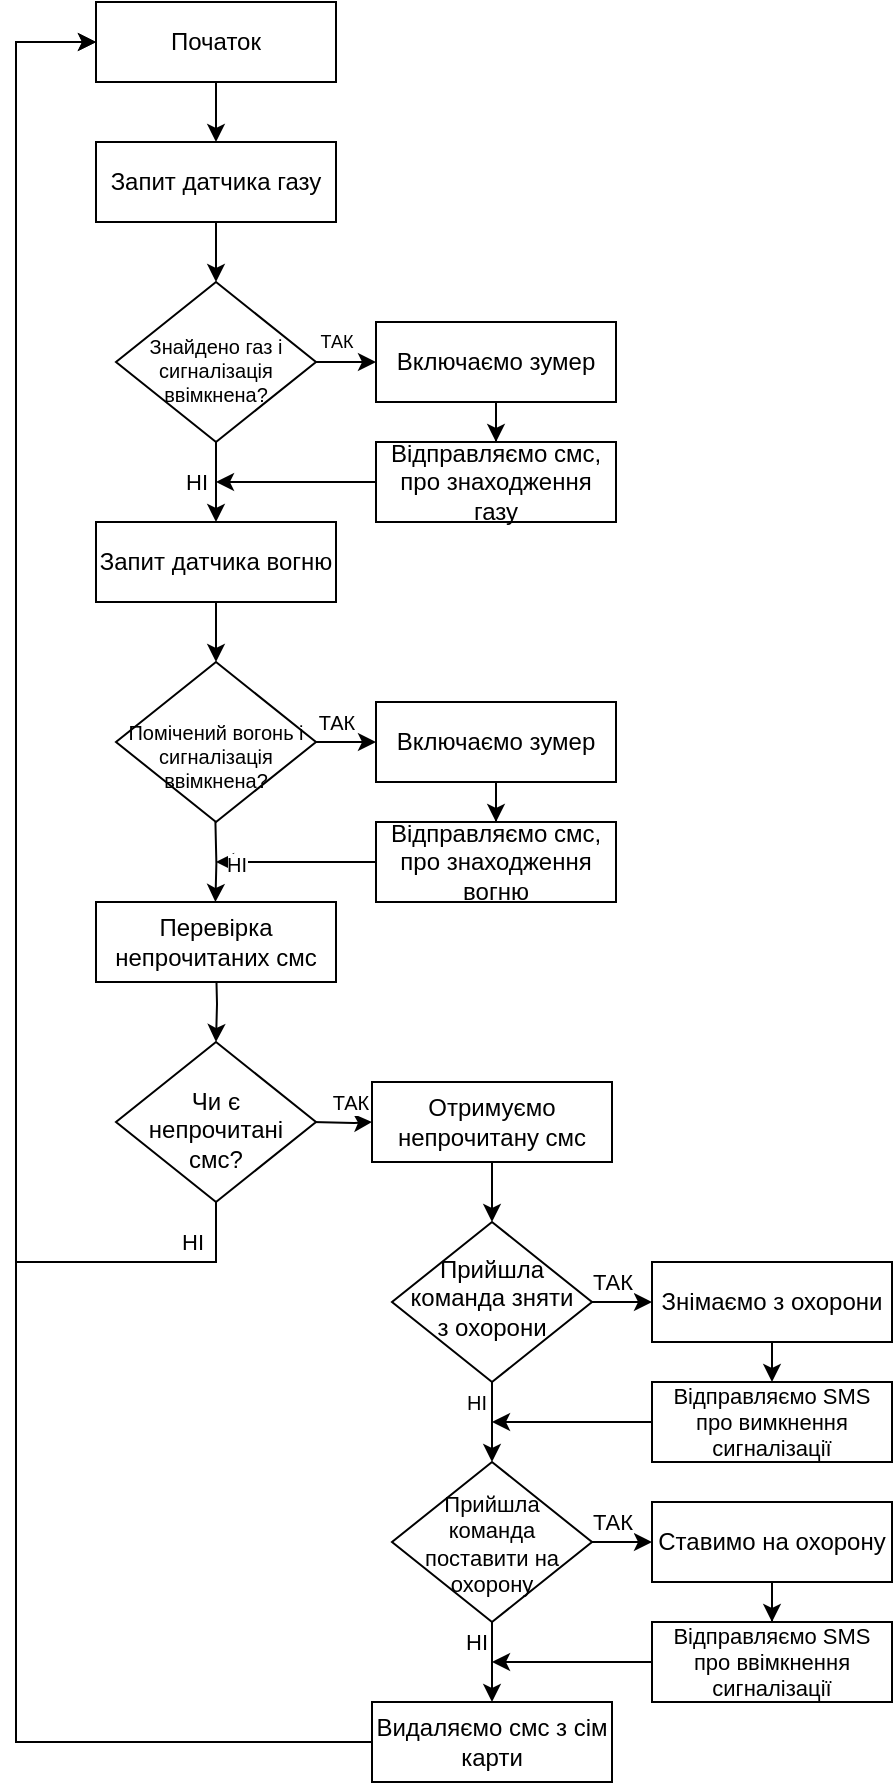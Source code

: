 <mxfile version="13.2.4" type="google"><diagram id="C5RBs43oDa-KdzZeNtuy" name="Page-1"><mxGraphModel dx="868" dy="433" grid="1" gridSize="10" guides="1" tooltips="1" connect="1" arrows="1" fold="1" page="1" pageScale="1" pageWidth="827" pageHeight="1169" math="0" shadow="0"><root><mxCell id="WIyWlLk6GJQsqaUBKTNV-0"/><mxCell id="WIyWlLk6GJQsqaUBKTNV-1" parent="WIyWlLk6GJQsqaUBKTNV-0"/><mxCell id="ONkd6aEtxCcuUOI0R1ew-57" value="" style="edgeStyle=orthogonalEdgeStyle;rounded=0;orthogonalLoop=1;jettySize=auto;html=1;startArrow=none;startFill=0;sourcePerimeterSpacing=0;endArrow=classic;endFill=1;fontSize=9;" parent="WIyWlLk6GJQsqaUBKTNV-1" source="AZb1ZSCch0IIu30q-Iyb-4" target="ONkd6aEtxCcuUOI0R1ew-55" edge="1"><mxGeometry relative="1" as="geometry"/></mxCell><mxCell id="AZb1ZSCch0IIu30q-Iyb-4" value="&lt;span&gt;Запит датчика газу&lt;/span&gt;" style="rounded=0;whiteSpace=wrap;html=1;" parent="WIyWlLk6GJQsqaUBKTNV-1" vertex="1"><mxGeometry x="160" y="90" width="120" height="40" as="geometry"/></mxCell><mxCell id="ONkd6aEtxCcuUOI0R1ew-75" value="" style="edgeStyle=orthogonalEdgeStyle;rounded=0;orthogonalLoop=1;jettySize=auto;html=1;startArrow=none;startFill=0;sourcePerimeterSpacing=0;endArrow=classic;endFill=1;fontSize=10;" parent="WIyWlLk6GJQsqaUBKTNV-1" target="ONkd6aEtxCcuUOI0R1ew-74" edge="1"><mxGeometry relative="1" as="geometry"><mxPoint x="220" y="500" as="sourcePoint"/></mxGeometry></mxCell><mxCell id="AZb1ZSCch0IIu30q-Iyb-6" value="&lt;span&gt;Перевірка непрочитаних смс&lt;/span&gt;" style="rounded=0;whiteSpace=wrap;html=1;" parent="WIyWlLk6GJQsqaUBKTNV-1" vertex="1"><mxGeometry x="160" y="470" width="120" height="40" as="geometry"/></mxCell><mxCell id="AZb1ZSCch0IIu30q-Iyb-18" value="" style="edgeStyle=orthogonalEdgeStyle;rounded=0;orthogonalLoop=1;jettySize=auto;html=1;" parent="WIyWlLk6GJQsqaUBKTNV-1" source="AZb1ZSCch0IIu30q-Iyb-15" target="AZb1ZSCch0IIu30q-Iyb-4" edge="1"><mxGeometry relative="1" as="geometry"/></mxCell><mxCell id="AZb1ZSCch0IIu30q-Iyb-15" value="&lt;span&gt;Початок&lt;/span&gt;" style="rounded=0;whiteSpace=wrap;html=1;" parent="WIyWlLk6GJQsqaUBKTNV-1" vertex="1"><mxGeometry x="160" y="20" width="120" height="40" as="geometry"/></mxCell><mxCell id="ONkd6aEtxCcuUOI0R1ew-2" value="" style="edgeStyle=orthogonalEdgeStyle;rounded=0;orthogonalLoop=1;jettySize=auto;html=1;" parent="WIyWlLk6GJQsqaUBKTNV-1" source="ONkd6aEtxCcuUOI0R1ew-0" target="ONkd6aEtxCcuUOI0R1ew-1" edge="1"><mxGeometry relative="1" as="geometry"/></mxCell><mxCell id="ONkd6aEtxCcuUOI0R1ew-0" value="&lt;span&gt;Включаємо зумер&lt;/span&gt;" style="rounded=0;whiteSpace=wrap;html=1;" parent="WIyWlLk6GJQsqaUBKTNV-1" vertex="1"><mxGeometry x="300" y="180" width="120" height="40" as="geometry"/></mxCell><mxCell id="ONkd6aEtxCcuUOI0R1ew-71" value="" style="edgeStyle=orthogonalEdgeStyle;rounded=0;orthogonalLoop=1;jettySize=auto;html=1;startArrow=none;startFill=0;sourcePerimeterSpacing=0;endArrow=classic;endFill=1;fontSize=10;" parent="WIyWlLk6GJQsqaUBKTNV-1" source="ONkd6aEtxCcuUOI0R1ew-1" edge="1"><mxGeometry relative="1" as="geometry"><mxPoint x="220" y="260" as="targetPoint"/></mxGeometry></mxCell><mxCell id="ONkd6aEtxCcuUOI0R1ew-1" value="&lt;span style=&quot;font-size: 12px;&quot;&gt;Відправляємо смс, про знаходження газу&lt;/span&gt;" style="rounded=0;whiteSpace=wrap;html=1;fontSize=12;" parent="WIyWlLk6GJQsqaUBKTNV-1" vertex="1"><mxGeometry x="300" y="240" width="120" height="40" as="geometry"/></mxCell><mxCell id="ONkd6aEtxCcuUOI0R1ew-43" value="" style="edgeStyle=orthogonalEdgeStyle;rounded=0;orthogonalLoop=1;jettySize=auto;html=1;startArrow=none;startFill=0;sourcePerimeterSpacing=0;endArrow=classic;endFill=1;fontSize=11;" parent="WIyWlLk6GJQsqaUBKTNV-1" source="ONkd6aEtxCcuUOI0R1ew-6" target="ONkd6aEtxCcuUOI0R1ew-9" edge="1"><mxGeometry relative="1" as="geometry"/></mxCell><mxCell id="ONkd6aEtxCcuUOI0R1ew-6" value="&lt;span&gt;Включаємо зумер&lt;/span&gt;" style="rounded=0;whiteSpace=wrap;html=1;" parent="WIyWlLk6GJQsqaUBKTNV-1" vertex="1"><mxGeometry x="300" y="370" width="120" height="40" as="geometry"/></mxCell><mxCell id="ONkd6aEtxCcuUOI0R1ew-73" value="" style="edgeStyle=orthogonalEdgeStyle;rounded=0;orthogonalLoop=1;jettySize=auto;html=1;startArrow=none;startFill=0;sourcePerimeterSpacing=0;endArrow=classic;endFill=1;fontSize=10;" parent="WIyWlLk6GJQsqaUBKTNV-1" source="ONkd6aEtxCcuUOI0R1ew-9" edge="1"><mxGeometry relative="1" as="geometry"><mxPoint x="220" y="450" as="targetPoint"/></mxGeometry></mxCell><mxCell id="ONkd6aEtxCcuUOI0R1ew-9" value="&lt;span&gt;Відправляємо смс, про знаходження вогню&lt;/span&gt;" style="rounded=0;whiteSpace=wrap;html=1;" parent="WIyWlLk6GJQsqaUBKTNV-1" vertex="1"><mxGeometry x="300" y="430" width="120" height="40" as="geometry"/></mxCell><mxCell id="ONkd6aEtxCcuUOI0R1ew-79" value="" style="edgeStyle=orthogonalEdgeStyle;rounded=0;orthogonalLoop=1;jettySize=auto;html=1;startArrow=none;startFill=0;sourcePerimeterSpacing=0;endArrow=classic;endFill=1;fontSize=10;" parent="WIyWlLk6GJQsqaUBKTNV-1" source="ONkd6aEtxCcuUOI0R1ew-12" target="ONkd6aEtxCcuUOI0R1ew-15" edge="1"><mxGeometry relative="1" as="geometry"/></mxCell><mxCell id="ONkd6aEtxCcuUOI0R1ew-12" value="&lt;span&gt;Отримуємо непрочитану смс&lt;/span&gt;" style="rounded=0;whiteSpace=wrap;html=1;" parent="WIyWlLk6GJQsqaUBKTNV-1" vertex="1"><mxGeometry x="298" y="560" width="120" height="40" as="geometry"/></mxCell><mxCell id="ONkd6aEtxCcuUOI0R1ew-80" value="НІ" style="edgeStyle=orthogonalEdgeStyle;rounded=0;orthogonalLoop=1;jettySize=auto;html=1;startArrow=none;startFill=0;sourcePerimeterSpacing=0;endArrow=classic;endFill=1;fontSize=10;" parent="WIyWlLk6GJQsqaUBKTNV-1" source="ONkd6aEtxCcuUOI0R1ew-15" target="ONkd6aEtxCcuUOI0R1ew-16" edge="1"><mxGeometry x="-0.5" y="-8" relative="1" as="geometry"><mxPoint as="offset"/></mxGeometry></mxCell><mxCell id="g10g6yTYx49ixWO4XhKk-18" value="ТАК" style="edgeStyle=orthogonalEdgeStyle;rounded=0;orthogonalLoop=1;jettySize=auto;html=1;" parent="WIyWlLk6GJQsqaUBKTNV-1" source="ONkd6aEtxCcuUOI0R1ew-15" target="g10g6yTYx49ixWO4XhKk-0" edge="1"><mxGeometry x="0.2" y="10" relative="1" as="geometry"><mxPoint as="offset"/></mxGeometry></mxCell><mxCell id="ONkd6aEtxCcuUOI0R1ew-15" value="Прийшла команда зняти з охорони" style="rhombus;whiteSpace=wrap;html=1;shadow=0;fontFamily=Helvetica;fontSize=12;align=center;strokeWidth=1;spacing=6;spacingTop=-4;" parent="WIyWlLk6GJQsqaUBKTNV-1" vertex="1"><mxGeometry x="308" y="630" width="100" height="80" as="geometry"/></mxCell><mxCell id="ONkd6aEtxCcuUOI0R1ew-32" value="НІ" style="edgeStyle=orthogonalEdgeStyle;rounded=0;orthogonalLoop=1;jettySize=auto;html=1;" parent="WIyWlLk6GJQsqaUBKTNV-1" source="ONkd6aEtxCcuUOI0R1ew-16" target="ONkd6aEtxCcuUOI0R1ew-22" edge="1"><mxGeometry x="-0.5" y="-8" relative="1" as="geometry"><mxPoint as="offset"/></mxGeometry></mxCell><mxCell id="g10g6yTYx49ixWO4XhKk-4" value="ТАК" style="edgeStyle=orthogonalEdgeStyle;rounded=0;orthogonalLoop=1;jettySize=auto;html=1;" parent="WIyWlLk6GJQsqaUBKTNV-1" source="ONkd6aEtxCcuUOI0R1ew-16" target="g10g6yTYx49ixWO4XhKk-1" edge="1"><mxGeometry x="0.2" y="10" relative="1" as="geometry"><mxPoint as="offset"/></mxGeometry></mxCell><mxCell id="ONkd6aEtxCcuUOI0R1ew-16" value="Прийшла команда поставити на охорону" style="rhombus;whiteSpace=wrap;html=1;shadow=0;fontFamily=Helvetica;fontSize=11;align=center;strokeWidth=1;spacing=6;spacingTop=2;" parent="WIyWlLk6GJQsqaUBKTNV-1" vertex="1"><mxGeometry x="308" y="750" width="100" height="80" as="geometry"/></mxCell><mxCell id="g10g6yTYx49ixWO4XhKk-22" value="" style="edgeStyle=orthogonalEdgeStyle;rounded=0;orthogonalLoop=1;jettySize=auto;html=1;entryX=0;entryY=0.5;entryDx=0;entryDy=0;" parent="WIyWlLk6GJQsqaUBKTNV-1" source="ONkd6aEtxCcuUOI0R1ew-22" target="AZb1ZSCch0IIu30q-Iyb-15" edge="1"><mxGeometry relative="1" as="geometry"><mxPoint x="160" y="35" as="targetPoint"/><Array as="points"><mxPoint x="120" y="890"/><mxPoint x="120" y="40"/></Array></mxGeometry></mxCell><mxCell id="ONkd6aEtxCcuUOI0R1ew-22" value="&lt;span&gt;Видаляємо смс з сім карти&lt;/span&gt;" style="rounded=0;whiteSpace=wrap;html=1;" parent="WIyWlLk6GJQsqaUBKTNV-1" vertex="1"><mxGeometry x="298" y="870" width="120" height="40" as="geometry"/></mxCell><mxCell id="g10g6yTYx49ixWO4XhKk-20" value="" style="edgeStyle=orthogonalEdgeStyle;rounded=0;orthogonalLoop=1;jettySize=auto;html=1;" parent="WIyWlLk6GJQsqaUBKTNV-1" source="ONkd6aEtxCcuUOI0R1ew-23" edge="1"><mxGeometry relative="1" as="geometry"><mxPoint x="358.0" y="730" as="targetPoint"/></mxGeometry></mxCell><mxCell id="ONkd6aEtxCcuUOI0R1ew-23" value="Відправляємо SMS про вимкнення сигналізації" style="rounded=0;whiteSpace=wrap;html=1;fontSize=11;" parent="WIyWlLk6GJQsqaUBKTNV-1" vertex="1"><mxGeometry x="438" y="710" width="120" height="40" as="geometry"/></mxCell><mxCell id="ONkd6aEtxCcuUOI0R1ew-58" value="ТАК" style="edgeStyle=orthogonalEdgeStyle;rounded=0;orthogonalLoop=1;jettySize=auto;html=1;startArrow=none;startFill=0;sourcePerimeterSpacing=0;endArrow=classic;endFill=1;fontSize=9;" parent="WIyWlLk6GJQsqaUBKTNV-1" source="ONkd6aEtxCcuUOI0R1ew-55" target="ONkd6aEtxCcuUOI0R1ew-0" edge="1"><mxGeometry x="0.2" y="10" relative="1" as="geometry"><mxPoint as="offset"/></mxGeometry></mxCell><mxCell id="ONkd6aEtxCcuUOI0R1ew-92" value="НІ" style="edgeStyle=orthogonalEdgeStyle;rounded=0;orthogonalLoop=1;jettySize=auto;html=1;startArrow=none;startFill=0;sourcePerimeterSpacing=0;endArrow=classic;endFill=1;fontSize=11;" parent="WIyWlLk6GJQsqaUBKTNV-1" source="ONkd6aEtxCcuUOI0R1ew-55" target="ONkd6aEtxCcuUOI0R1ew-91" edge="1"><mxGeometry y="-10" relative="1" as="geometry"><mxPoint as="offset"/></mxGeometry></mxCell><mxCell id="ONkd6aEtxCcuUOI0R1ew-55" value="&lt;span style=&quot;font-size: 10px&quot;&gt;Знайдено газ і сигналізація ввімкнена?&lt;/span&gt;" style="rhombus;whiteSpace=wrap;html=1;shadow=0;fontFamily=Helvetica;fontSize=10;align=center;strokeWidth=1;spacing=6;spacingTop=7;" parent="WIyWlLk6GJQsqaUBKTNV-1" vertex="1"><mxGeometry x="170" y="160" width="100" height="80" as="geometry"/></mxCell><mxCell id="ONkd6aEtxCcuUOI0R1ew-68" value="НІ" style="edgeStyle=orthogonalEdgeStyle;rounded=0;orthogonalLoop=1;jettySize=auto;html=1;startArrow=none;startFill=0;sourcePerimeterSpacing=0;endArrow=classic;endFill=1;fontSize=10;" parent="WIyWlLk6GJQsqaUBKTNV-1" edge="1"><mxGeometry y="-10" relative="1" as="geometry"><mxPoint x="219.71" y="430" as="sourcePoint"/><mxPoint x="219.71" y="470" as="targetPoint"/><mxPoint as="offset"/></mxGeometry></mxCell><mxCell id="ONkd6aEtxCcuUOI0R1ew-69" value="ТАК" style="edgeStyle=orthogonalEdgeStyle;rounded=0;orthogonalLoop=1;jettySize=auto;html=1;startArrow=none;startFill=0;sourcePerimeterSpacing=0;endArrow=classic;endFill=1;fontSize=10;exitX=1;exitY=0.5;exitDx=0;exitDy=0;" parent="WIyWlLk6GJQsqaUBKTNV-1" source="ONkd6aEtxCcuUOI0R1ew-59" target="ONkd6aEtxCcuUOI0R1ew-6" edge="1"><mxGeometry x="-0.601" y="10" relative="1" as="geometry"><mxPoint x="270" y="380" as="sourcePoint"/><mxPoint as="offset"/></mxGeometry></mxCell><mxCell id="ONkd6aEtxCcuUOI0R1ew-59" value="&lt;font style=&quot;font-size: 10px&quot;&gt;Помічений вогонь і сигналізація ввімкнена?&lt;/font&gt;" style="rhombus;whiteSpace=wrap;html=1;shadow=0;fontFamily=Helvetica;fontSize=10;align=center;strokeWidth=1;spacing=6;spacingTop=13;verticalAlign=middle;" parent="WIyWlLk6GJQsqaUBKTNV-1" vertex="1"><mxGeometry x="170" y="350" width="100" height="80" as="geometry"/></mxCell><mxCell id="ONkd6aEtxCcuUOI0R1ew-78" value="ТАК" style="edgeStyle=orthogonalEdgeStyle;rounded=0;orthogonalLoop=1;jettySize=auto;html=1;startArrow=none;startFill=0;sourcePerimeterSpacing=0;endArrow=classic;endFill=1;fontSize=10;" parent="WIyWlLk6GJQsqaUBKTNV-1" target="ONkd6aEtxCcuUOI0R1ew-12" edge="1"><mxGeometry x="0.2" y="10" relative="1" as="geometry"><mxPoint x="268" y="580" as="sourcePoint"/><mxPoint as="offset"/></mxGeometry></mxCell><mxCell id="ONkd6aEtxCcuUOI0R1ew-90" value="НІ" style="edgeStyle=orthogonalEdgeStyle;rounded=0;orthogonalLoop=1;jettySize=auto;html=1;startArrow=none;startFill=0;sourcePerimeterSpacing=0;endArrow=classic;endFill=1;fontSize=11;entryX=0;entryY=0.5;entryDx=0;entryDy=0;" parent="WIyWlLk6GJQsqaUBKTNV-1" source="ONkd6aEtxCcuUOI0R1ew-74" target="AZb1ZSCch0IIu30q-Iyb-15" edge="1"><mxGeometry x="-0.892" y="-10" relative="1" as="geometry"><mxPoint x="220" y="630" as="targetPoint"/><Array as="points"><mxPoint x="220" y="650"/><mxPoint x="120" y="650"/><mxPoint x="120" y="40"/></Array><mxPoint as="offset"/></mxGeometry></mxCell><mxCell id="ONkd6aEtxCcuUOI0R1ew-74" value="&lt;span style=&quot;font-size: 12px&quot;&gt;Чи є непрочитані смс?&lt;/span&gt;" style="rhombus;whiteSpace=wrap;html=1;shadow=0;fontFamily=Helvetica;fontSize=10;align=center;strokeWidth=1;spacing=6;spacingTop=7;verticalAlign=middle;" parent="WIyWlLk6GJQsqaUBKTNV-1" vertex="1"><mxGeometry x="170" y="540" width="100" height="80" as="geometry"/></mxCell><mxCell id="g10g6yTYx49ixWO4XhKk-16" value="" style="edgeStyle=orthogonalEdgeStyle;rounded=0;orthogonalLoop=1;jettySize=auto;html=1;" parent="WIyWlLk6GJQsqaUBKTNV-1" source="ONkd6aEtxCcuUOI0R1ew-26" edge="1"><mxGeometry relative="1" as="geometry"><mxPoint x="358.0" y="850" as="targetPoint"/></mxGeometry></mxCell><mxCell id="ONkd6aEtxCcuUOI0R1ew-26" value="Відправляємо SMS про ввімкнення сигналізації" style="rounded=0;whiteSpace=wrap;html=1;fontSize=11;" parent="WIyWlLk6GJQsqaUBKTNV-1" vertex="1"><mxGeometry x="438" y="830" width="120" height="40" as="geometry"/></mxCell><mxCell id="ONkd6aEtxCcuUOI0R1ew-93" value="" style="edgeStyle=orthogonalEdgeStyle;rounded=0;orthogonalLoop=1;jettySize=auto;html=1;startArrow=none;startFill=0;sourcePerimeterSpacing=0;endArrow=classic;endFill=1;fontSize=11;" parent="WIyWlLk6GJQsqaUBKTNV-1" source="ONkd6aEtxCcuUOI0R1ew-91" target="ONkd6aEtxCcuUOI0R1ew-59" edge="1"><mxGeometry relative="1" as="geometry"/></mxCell><mxCell id="ONkd6aEtxCcuUOI0R1ew-91" value="&lt;span&gt;Запит датчика вогню&lt;/span&gt;" style="rounded=0;whiteSpace=wrap;html=1;" parent="WIyWlLk6GJQsqaUBKTNV-1" vertex="1"><mxGeometry x="160" y="280" width="120" height="40" as="geometry"/></mxCell><mxCell id="g10g6yTYx49ixWO4XhKk-17" value="" style="edgeStyle=orthogonalEdgeStyle;rounded=0;orthogonalLoop=1;jettySize=auto;html=1;" parent="WIyWlLk6GJQsqaUBKTNV-1" source="g10g6yTYx49ixWO4XhKk-0" target="ONkd6aEtxCcuUOI0R1ew-23" edge="1"><mxGeometry relative="1" as="geometry"><Array as="points"><mxPoint x="498" y="710"/></Array></mxGeometry></mxCell><mxCell id="g10g6yTYx49ixWO4XhKk-0" value="&lt;span&gt;Знімаємо з охорони&lt;/span&gt;" style="rounded=0;whiteSpace=wrap;html=1;" parent="WIyWlLk6GJQsqaUBKTNV-1" vertex="1"><mxGeometry x="438" y="650" width="120" height="40" as="geometry"/></mxCell><mxCell id="g10g6yTYx49ixWO4XhKk-8" value="" style="edgeStyle=orthogonalEdgeStyle;rounded=0;orthogonalLoop=1;jettySize=auto;html=1;" parent="WIyWlLk6GJQsqaUBKTNV-1" source="g10g6yTYx49ixWO4XhKk-1" target="ONkd6aEtxCcuUOI0R1ew-26" edge="1"><mxGeometry relative="1" as="geometry"/></mxCell><mxCell id="g10g6yTYx49ixWO4XhKk-1" value="Ставимо на охорону" style="rounded=0;whiteSpace=wrap;html=1;" parent="WIyWlLk6GJQsqaUBKTNV-1" vertex="1"><mxGeometry x="438" y="770" width="120" height="40" as="geometry"/></mxCell></root></mxGraphModel></diagram></mxfile>